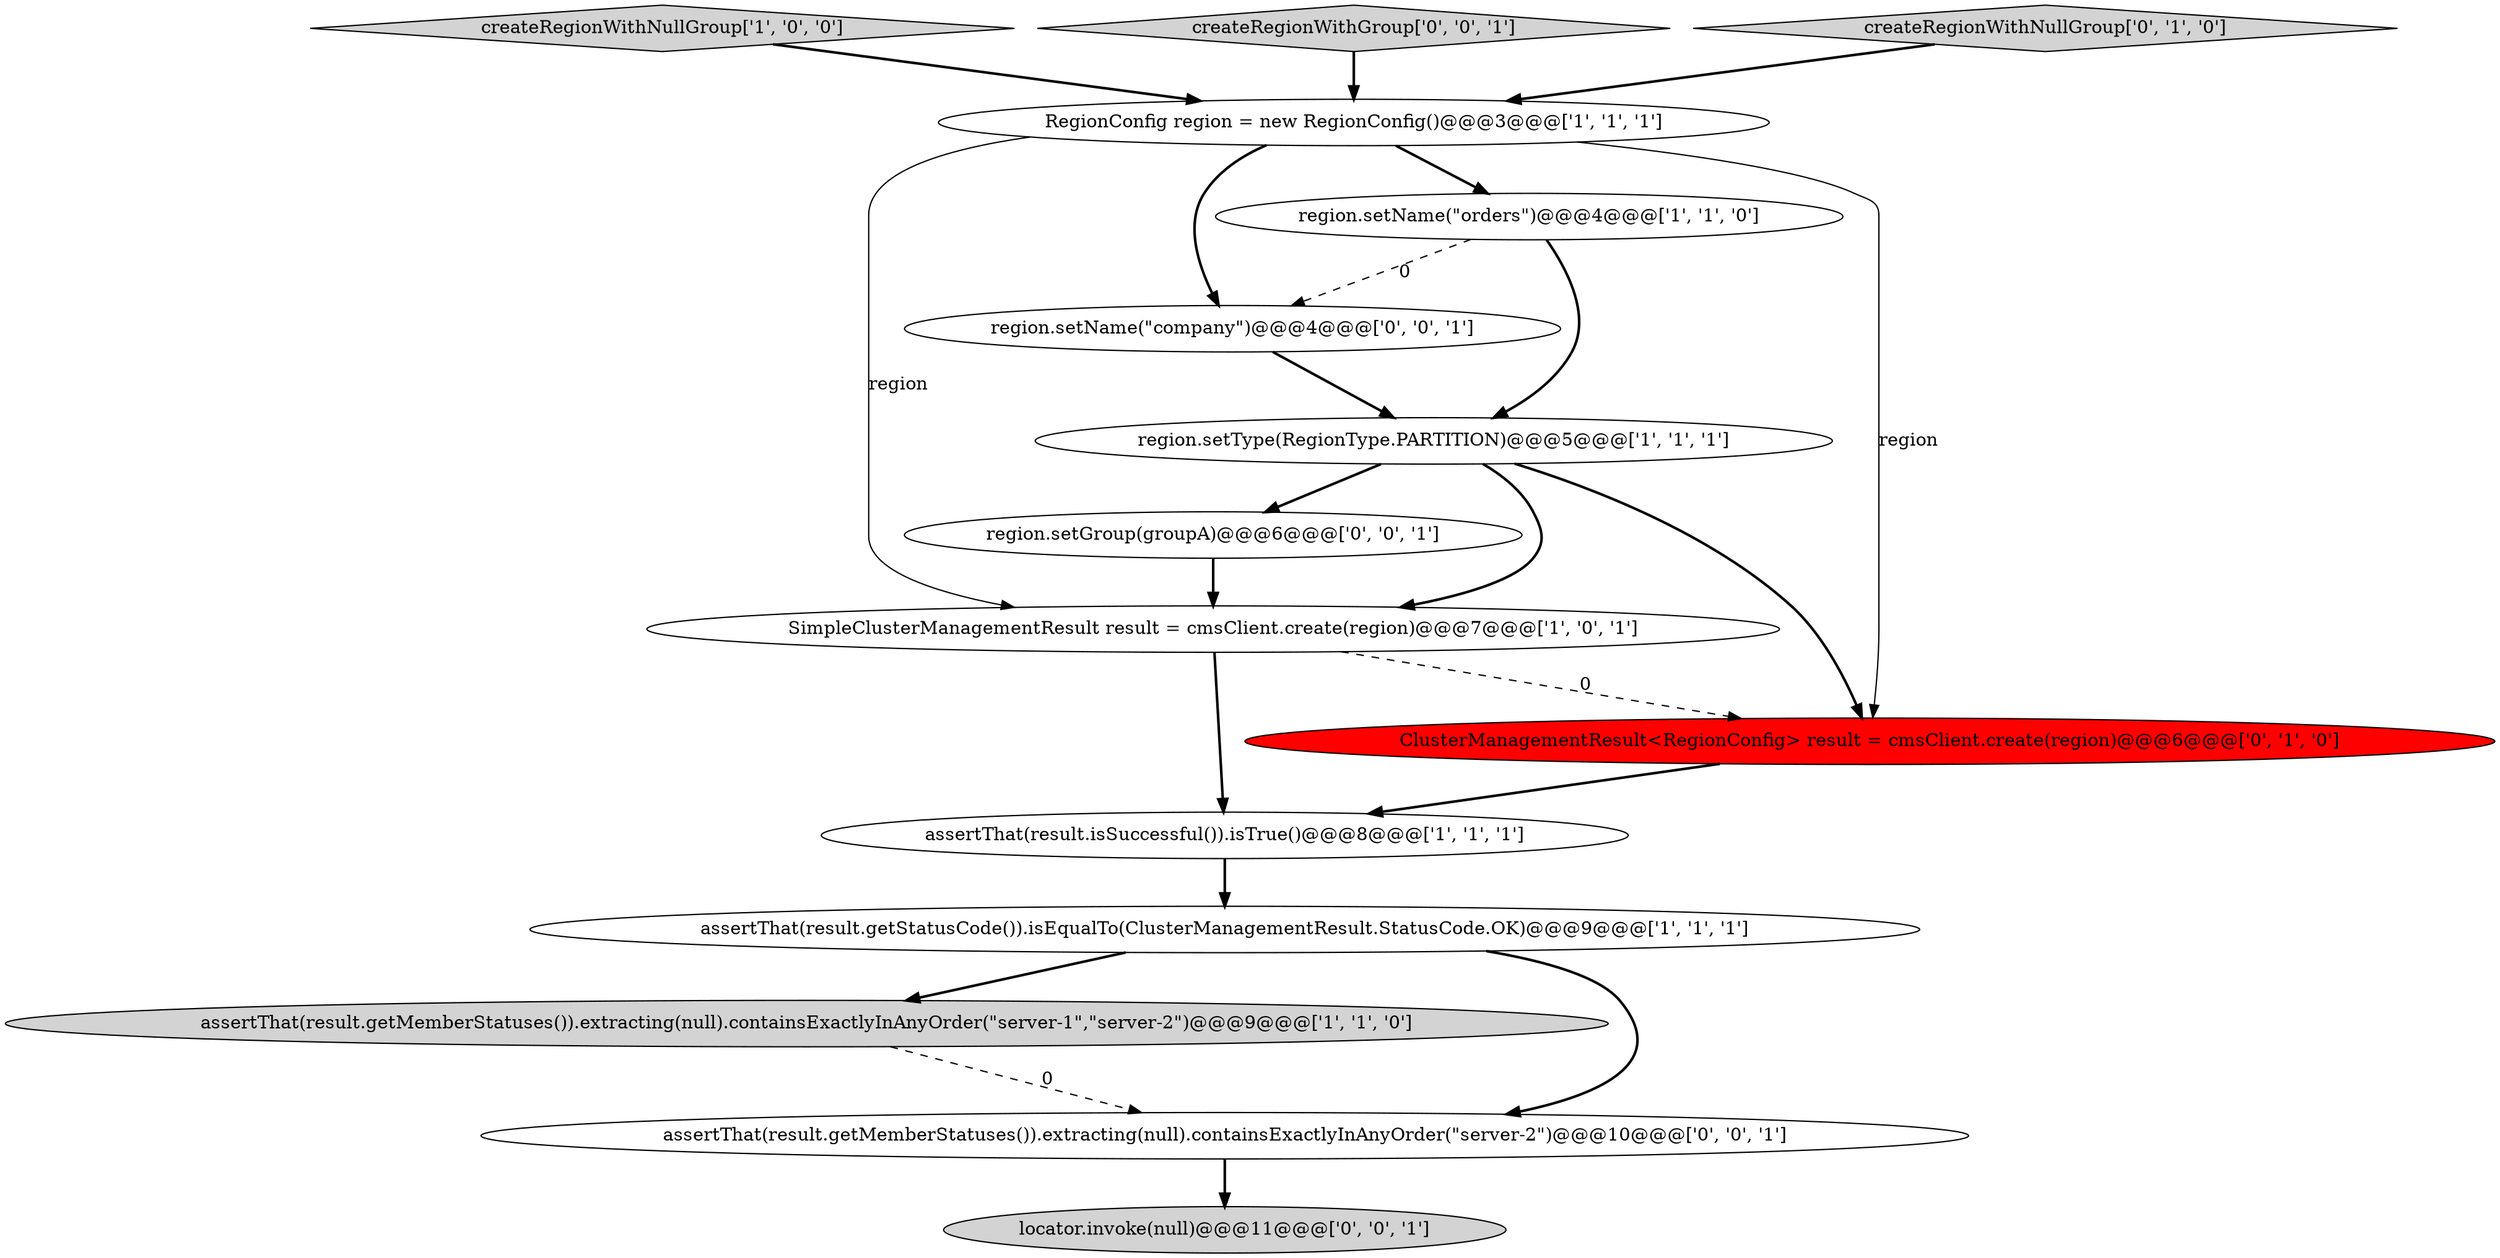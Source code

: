 digraph {
10 [style = filled, label = "region.setName(\"company\")@@@4@@@['0', '0', '1']", fillcolor = white, shape = ellipse image = "AAA0AAABBB3BBB"];
7 [style = filled, label = "region.setName(\"orders\")@@@4@@@['1', '1', '0']", fillcolor = white, shape = ellipse image = "AAA0AAABBB1BBB"];
1 [style = filled, label = "region.setType(RegionType.PARTITION)@@@5@@@['1', '1', '1']", fillcolor = white, shape = ellipse image = "AAA0AAABBB1BBB"];
13 [style = filled, label = "locator.invoke(null)@@@11@@@['0', '0', '1']", fillcolor = lightgray, shape = ellipse image = "AAA0AAABBB3BBB"];
2 [style = filled, label = "createRegionWithNullGroup['1', '0', '0']", fillcolor = lightgray, shape = diamond image = "AAA0AAABBB1BBB"];
12 [style = filled, label = "region.setGroup(groupA)@@@6@@@['0', '0', '1']", fillcolor = white, shape = ellipse image = "AAA0AAABBB3BBB"];
4 [style = filled, label = "assertThat(result.getMemberStatuses()).extracting(null).containsExactlyInAnyOrder(\"server-1\",\"server-2\")@@@9@@@['1', '1', '0']", fillcolor = lightgray, shape = ellipse image = "AAA0AAABBB1BBB"];
0 [style = filled, label = "assertThat(result.getStatusCode()).isEqualTo(ClusterManagementResult.StatusCode.OK)@@@9@@@['1', '1', '1']", fillcolor = white, shape = ellipse image = "AAA0AAABBB1BBB"];
14 [style = filled, label = "assertThat(result.getMemberStatuses()).extracting(null).containsExactlyInAnyOrder(\"server-2\")@@@10@@@['0', '0', '1']", fillcolor = white, shape = ellipse image = "AAA0AAABBB3BBB"];
6 [style = filled, label = "assertThat(result.isSuccessful()).isTrue()@@@8@@@['1', '1', '1']", fillcolor = white, shape = ellipse image = "AAA0AAABBB1BBB"];
9 [style = filled, label = "ClusterManagementResult<RegionConfig> result = cmsClient.create(region)@@@6@@@['0', '1', '0']", fillcolor = red, shape = ellipse image = "AAA1AAABBB2BBB"];
11 [style = filled, label = "createRegionWithGroup['0', '0', '1']", fillcolor = lightgray, shape = diamond image = "AAA0AAABBB3BBB"];
8 [style = filled, label = "createRegionWithNullGroup['0', '1', '0']", fillcolor = lightgray, shape = diamond image = "AAA0AAABBB2BBB"];
5 [style = filled, label = "SimpleClusterManagementResult result = cmsClient.create(region)@@@7@@@['1', '0', '1']", fillcolor = white, shape = ellipse image = "AAA0AAABBB1BBB"];
3 [style = filled, label = "RegionConfig region = new RegionConfig()@@@3@@@['1', '1', '1']", fillcolor = white, shape = ellipse image = "AAA0AAABBB1BBB"];
1->5 [style = bold, label=""];
7->1 [style = bold, label=""];
12->5 [style = bold, label=""];
2->3 [style = bold, label=""];
8->3 [style = bold, label=""];
5->9 [style = dashed, label="0"];
6->0 [style = bold, label=""];
3->9 [style = solid, label="region"];
1->9 [style = bold, label=""];
9->6 [style = bold, label=""];
3->10 [style = bold, label=""];
0->14 [style = bold, label=""];
3->5 [style = solid, label="region"];
5->6 [style = bold, label=""];
3->7 [style = bold, label=""];
11->3 [style = bold, label=""];
0->4 [style = bold, label=""];
1->12 [style = bold, label=""];
7->10 [style = dashed, label="0"];
4->14 [style = dashed, label="0"];
14->13 [style = bold, label=""];
10->1 [style = bold, label=""];
}
